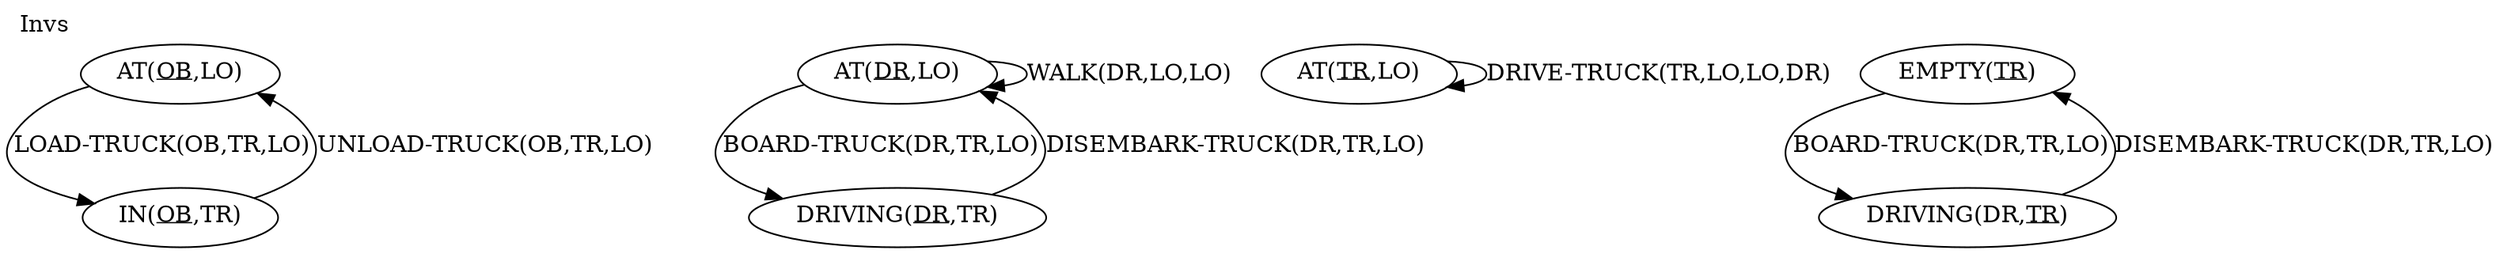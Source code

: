 digraph invs {
 label=Invs;
 labelloc=top;
 labeljust=left;
 rank=same;
00	[label=<AT(<u>OB</u>,LO)>]
10	[label=<IN(<u>OB</u>,TR)>]
00 -> 10	[label="LOAD-TRUCK(OB,TR,LO)"]
10 -> 00	[label="UNLOAD-TRUCK(OB,TR,LO)"]
01	[label=<AT(<u>DR</u>,LO)>]
11	[label=<DRIVING(<u>DR</u>,TR)>]
01 -> 01	[label="WALK(DR,LO,LO)"]
01 -> 11	[label="BOARD-TRUCK(DR,TR,LO)"]
11 -> 01	[label="DISEMBARK-TRUCK(DR,TR,LO)"]
02	[label=<AT(<u>TR</u>,LO)>]
02 -> 02	[label="DRIVE-TRUCK(TR,LO,LO,DR)"]
03	[label=<EMPTY(<u>TR</u>)>]
13	[label=<DRIVING(DR,<u>TR</u>)>]
03 -> 13	[label="BOARD-TRUCK(DR,TR,LO)"]
13 -> 03	[label="DISEMBARK-TRUCK(DR,TR,LO)"]
}
